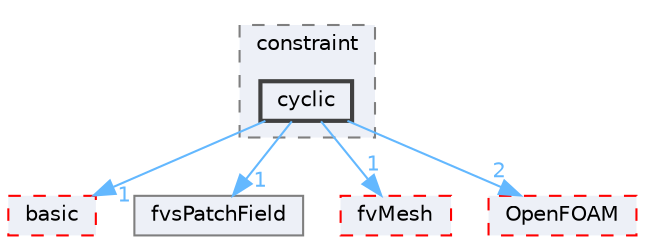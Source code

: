 digraph "src/finiteVolume/fields/fvsPatchFields/constraint/cyclic"
{
 // LATEX_PDF_SIZE
  bgcolor="transparent";
  edge [fontname=Helvetica,fontsize=10,labelfontname=Helvetica,labelfontsize=10];
  node [fontname=Helvetica,fontsize=10,shape=box,height=0.2,width=0.4];
  compound=true
  subgraph clusterdir_d3657b0b23136d928b995b4c42c4ccd9 {
    graph [ bgcolor="#edf0f7", pencolor="grey50", label="constraint", fontname=Helvetica,fontsize=10 style="filled,dashed", URL="dir_d3657b0b23136d928b995b4c42c4ccd9.html",tooltip=""]
  dir_19ade4d920b03fe04129384a1ccaaa09 [label="cyclic", fillcolor="#edf0f7", color="grey25", style="filled,bold", URL="dir_19ade4d920b03fe04129384a1ccaaa09.html",tooltip=""];
  }
  dir_958a3dd6045466a25f270895e6927ee8 [label="basic", fillcolor="#edf0f7", color="red", style="filled,dashed", URL="dir_958a3dd6045466a25f270895e6927ee8.html",tooltip=""];
  dir_f8fc54ccdbdfd051989b9c9b77557e92 [label="fvsPatchField", fillcolor="#edf0f7", color="grey50", style="filled", URL="dir_f8fc54ccdbdfd051989b9c9b77557e92.html",tooltip=""];
  dir_c382fa095c9c33d8673c0dd60aaef275 [label="fvMesh", fillcolor="#edf0f7", color="red", style="filled,dashed", URL="dir_c382fa095c9c33d8673c0dd60aaef275.html",tooltip=""];
  dir_c5473ff19b20e6ec4dfe5c310b3778a8 [label="OpenFOAM", fillcolor="#edf0f7", color="red", style="filled,dashed", URL="dir_c5473ff19b20e6ec4dfe5c310b3778a8.html",tooltip=""];
  dir_19ade4d920b03fe04129384a1ccaaa09->dir_958a3dd6045466a25f270895e6927ee8 [headlabel="1", labeldistance=1.5 headhref="dir_000758_000208.html" href="dir_000758_000208.html" color="steelblue1" fontcolor="steelblue1"];
  dir_19ade4d920b03fe04129384a1ccaaa09->dir_c382fa095c9c33d8673c0dd60aaef275 [headlabel="1", labeldistance=1.5 headhref="dir_000758_001544.html" href="dir_000758_001544.html" color="steelblue1" fontcolor="steelblue1"];
  dir_19ade4d920b03fe04129384a1ccaaa09->dir_c5473ff19b20e6ec4dfe5c310b3778a8 [headlabel="2", labeldistance=1.5 headhref="dir_000758_002695.html" href="dir_000758_002695.html" color="steelblue1" fontcolor="steelblue1"];
  dir_19ade4d920b03fe04129384a1ccaaa09->dir_f8fc54ccdbdfd051989b9c9b77557e92 [headlabel="1", labeldistance=1.5 headhref="dir_000758_001572.html" href="dir_000758_001572.html" color="steelblue1" fontcolor="steelblue1"];
}
